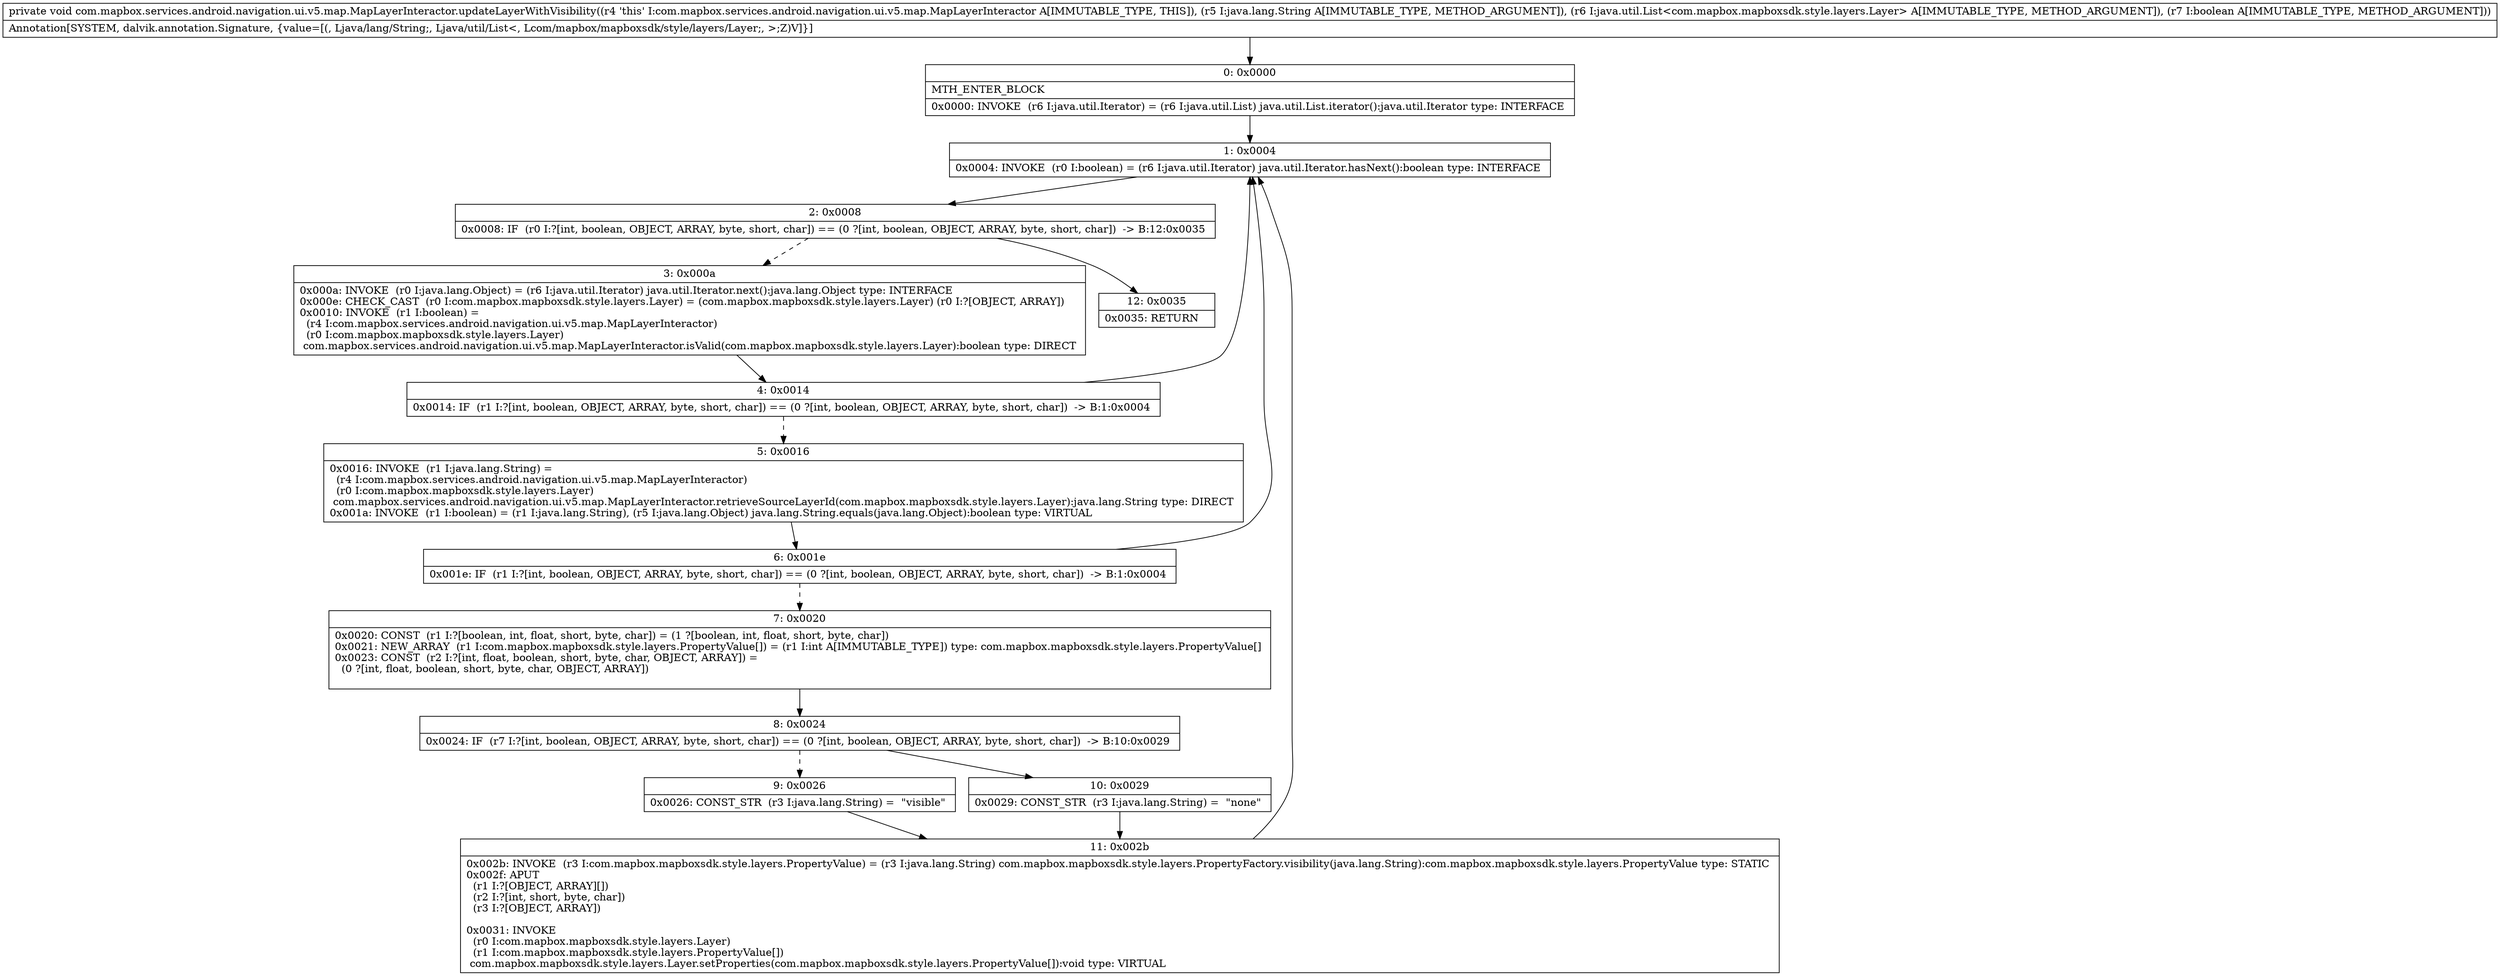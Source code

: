 digraph "CFG forcom.mapbox.services.android.navigation.ui.v5.map.MapLayerInteractor.updateLayerWithVisibility(Ljava\/lang\/String;Ljava\/util\/List;Z)V" {
Node_0 [shape=record,label="{0\:\ 0x0000|MTH_ENTER_BLOCK\l|0x0000: INVOKE  (r6 I:java.util.Iterator) = (r6 I:java.util.List) java.util.List.iterator():java.util.Iterator type: INTERFACE \l}"];
Node_1 [shape=record,label="{1\:\ 0x0004|0x0004: INVOKE  (r0 I:boolean) = (r6 I:java.util.Iterator) java.util.Iterator.hasNext():boolean type: INTERFACE \l}"];
Node_2 [shape=record,label="{2\:\ 0x0008|0x0008: IF  (r0 I:?[int, boolean, OBJECT, ARRAY, byte, short, char]) == (0 ?[int, boolean, OBJECT, ARRAY, byte, short, char])  \-\> B:12:0x0035 \l}"];
Node_3 [shape=record,label="{3\:\ 0x000a|0x000a: INVOKE  (r0 I:java.lang.Object) = (r6 I:java.util.Iterator) java.util.Iterator.next():java.lang.Object type: INTERFACE \l0x000e: CHECK_CAST  (r0 I:com.mapbox.mapboxsdk.style.layers.Layer) = (com.mapbox.mapboxsdk.style.layers.Layer) (r0 I:?[OBJECT, ARRAY]) \l0x0010: INVOKE  (r1 I:boolean) = \l  (r4 I:com.mapbox.services.android.navigation.ui.v5.map.MapLayerInteractor)\l  (r0 I:com.mapbox.mapboxsdk.style.layers.Layer)\l com.mapbox.services.android.navigation.ui.v5.map.MapLayerInteractor.isValid(com.mapbox.mapboxsdk.style.layers.Layer):boolean type: DIRECT \l}"];
Node_4 [shape=record,label="{4\:\ 0x0014|0x0014: IF  (r1 I:?[int, boolean, OBJECT, ARRAY, byte, short, char]) == (0 ?[int, boolean, OBJECT, ARRAY, byte, short, char])  \-\> B:1:0x0004 \l}"];
Node_5 [shape=record,label="{5\:\ 0x0016|0x0016: INVOKE  (r1 I:java.lang.String) = \l  (r4 I:com.mapbox.services.android.navigation.ui.v5.map.MapLayerInteractor)\l  (r0 I:com.mapbox.mapboxsdk.style.layers.Layer)\l com.mapbox.services.android.navigation.ui.v5.map.MapLayerInteractor.retrieveSourceLayerId(com.mapbox.mapboxsdk.style.layers.Layer):java.lang.String type: DIRECT \l0x001a: INVOKE  (r1 I:boolean) = (r1 I:java.lang.String), (r5 I:java.lang.Object) java.lang.String.equals(java.lang.Object):boolean type: VIRTUAL \l}"];
Node_6 [shape=record,label="{6\:\ 0x001e|0x001e: IF  (r1 I:?[int, boolean, OBJECT, ARRAY, byte, short, char]) == (0 ?[int, boolean, OBJECT, ARRAY, byte, short, char])  \-\> B:1:0x0004 \l}"];
Node_7 [shape=record,label="{7\:\ 0x0020|0x0020: CONST  (r1 I:?[boolean, int, float, short, byte, char]) = (1 ?[boolean, int, float, short, byte, char]) \l0x0021: NEW_ARRAY  (r1 I:com.mapbox.mapboxsdk.style.layers.PropertyValue[]) = (r1 I:int A[IMMUTABLE_TYPE]) type: com.mapbox.mapboxsdk.style.layers.PropertyValue[] \l0x0023: CONST  (r2 I:?[int, float, boolean, short, byte, char, OBJECT, ARRAY]) = \l  (0 ?[int, float, boolean, short, byte, char, OBJECT, ARRAY])\l \l}"];
Node_8 [shape=record,label="{8\:\ 0x0024|0x0024: IF  (r7 I:?[int, boolean, OBJECT, ARRAY, byte, short, char]) == (0 ?[int, boolean, OBJECT, ARRAY, byte, short, char])  \-\> B:10:0x0029 \l}"];
Node_9 [shape=record,label="{9\:\ 0x0026|0x0026: CONST_STR  (r3 I:java.lang.String) =  \"visible\" \l}"];
Node_10 [shape=record,label="{10\:\ 0x0029|0x0029: CONST_STR  (r3 I:java.lang.String) =  \"none\" \l}"];
Node_11 [shape=record,label="{11\:\ 0x002b|0x002b: INVOKE  (r3 I:com.mapbox.mapboxsdk.style.layers.PropertyValue) = (r3 I:java.lang.String) com.mapbox.mapboxsdk.style.layers.PropertyFactory.visibility(java.lang.String):com.mapbox.mapboxsdk.style.layers.PropertyValue type: STATIC \l0x002f: APUT  \l  (r1 I:?[OBJECT, ARRAY][])\l  (r2 I:?[int, short, byte, char])\l  (r3 I:?[OBJECT, ARRAY])\l \l0x0031: INVOKE  \l  (r0 I:com.mapbox.mapboxsdk.style.layers.Layer)\l  (r1 I:com.mapbox.mapboxsdk.style.layers.PropertyValue[])\l com.mapbox.mapboxsdk.style.layers.Layer.setProperties(com.mapbox.mapboxsdk.style.layers.PropertyValue[]):void type: VIRTUAL \l}"];
Node_12 [shape=record,label="{12\:\ 0x0035|0x0035: RETURN   \l}"];
MethodNode[shape=record,label="{private void com.mapbox.services.android.navigation.ui.v5.map.MapLayerInteractor.updateLayerWithVisibility((r4 'this' I:com.mapbox.services.android.navigation.ui.v5.map.MapLayerInteractor A[IMMUTABLE_TYPE, THIS]), (r5 I:java.lang.String A[IMMUTABLE_TYPE, METHOD_ARGUMENT]), (r6 I:java.util.List\<com.mapbox.mapboxsdk.style.layers.Layer\> A[IMMUTABLE_TYPE, METHOD_ARGUMENT]), (r7 I:boolean A[IMMUTABLE_TYPE, METHOD_ARGUMENT]))  | Annotation[SYSTEM, dalvik.annotation.Signature, \{value=[(, Ljava\/lang\/String;, Ljava\/util\/List\<, Lcom\/mapbox\/mapboxsdk\/style\/layers\/Layer;, \>;Z)V]\}]\l}"];
MethodNode -> Node_0;
Node_0 -> Node_1;
Node_1 -> Node_2;
Node_2 -> Node_3[style=dashed];
Node_2 -> Node_12;
Node_3 -> Node_4;
Node_4 -> Node_1;
Node_4 -> Node_5[style=dashed];
Node_5 -> Node_6;
Node_6 -> Node_1;
Node_6 -> Node_7[style=dashed];
Node_7 -> Node_8;
Node_8 -> Node_9[style=dashed];
Node_8 -> Node_10;
Node_9 -> Node_11;
Node_10 -> Node_11;
Node_11 -> Node_1;
}

